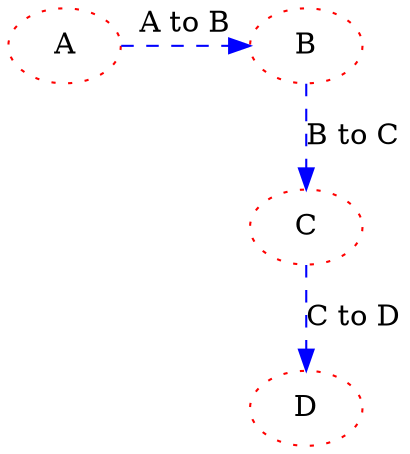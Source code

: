 digraph G {
    node [style = "dotted"; color = "red";];
    edge [style = "dashed"; color = "blue";];
    
    A -> B [label = "A to B"; constraint = false;];
    B -> C [label = "B to C";];
    C -> D [label = "C to D"; constraint = true;];
}
